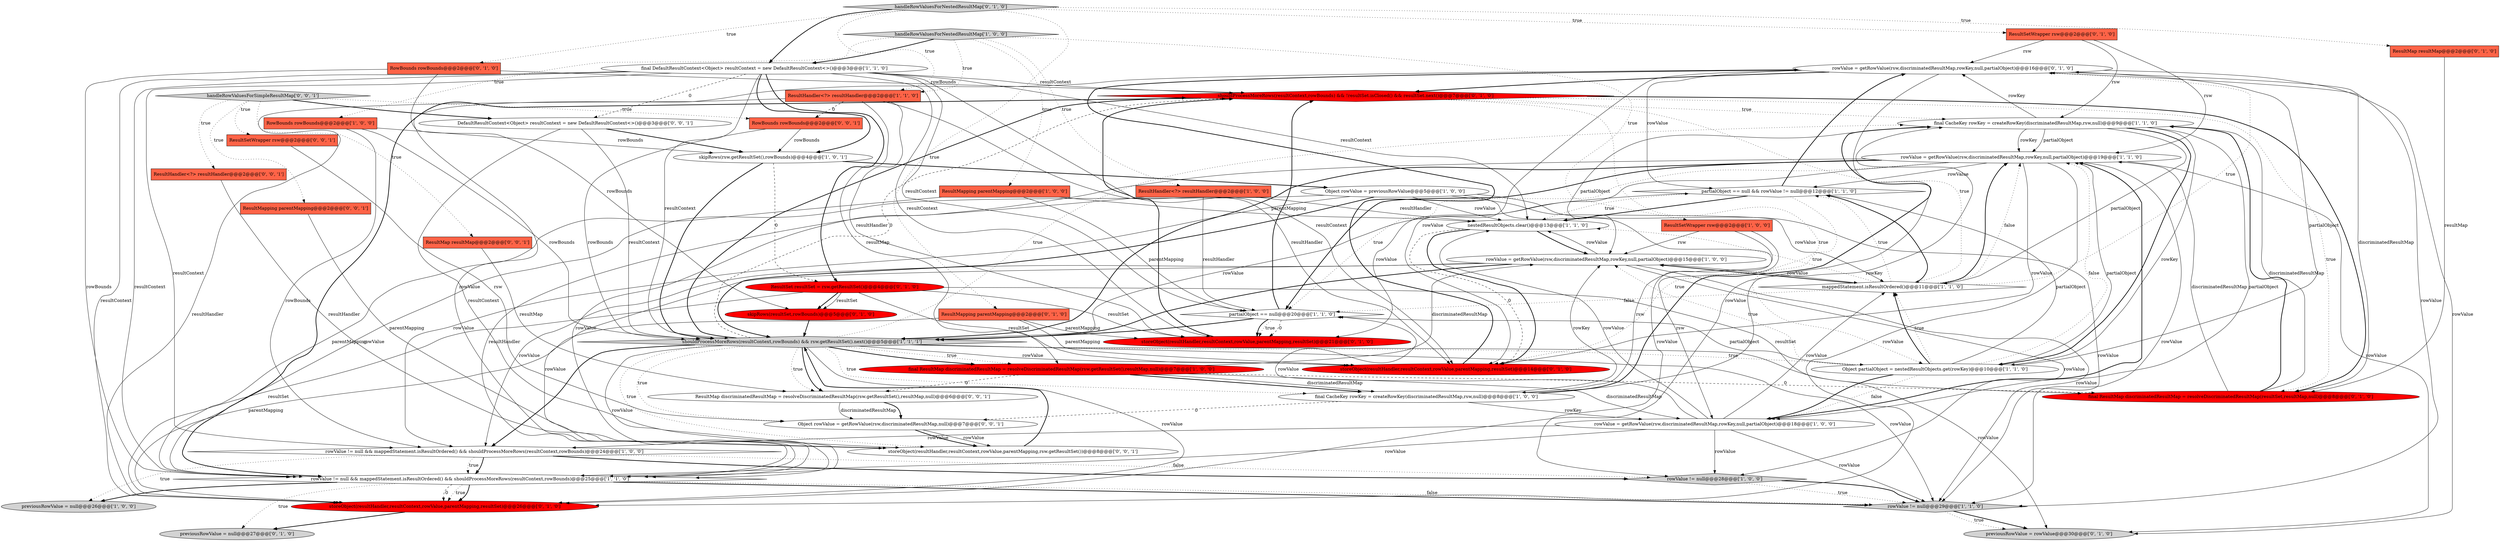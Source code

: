 digraph {
26 [style = filled, label = "previousRowValue = null@@@27@@@['0', '1', '0']", fillcolor = lightgray, shape = ellipse image = "AAA0AAABBB2BBB"];
17 [style = filled, label = "rowValue != null@@@29@@@['1', '1', '0']", fillcolor = lightgray, shape = diamond image = "AAA0AAABBB1BBB"];
27 [style = filled, label = "rowValue = getRowValue(rsw,discriminatedResultMap,rowKey,null,partialObject)@@@16@@@['0', '1', '0']", fillcolor = white, shape = ellipse image = "AAA0AAABBB2BBB"];
2 [style = filled, label = "skipRows(rsw.getResultSet(),rowBounds)@@@4@@@['1', '0', '1']", fillcolor = white, shape = ellipse image = "AAA0AAABBB1BBB"];
42 [style = filled, label = "storeObject(resultHandler,resultContext,rowValue,parentMapping,rsw.getResultSet())@@@8@@@['0', '0', '1']", fillcolor = white, shape = ellipse image = "AAA0AAABBB3BBB"];
30 [style = filled, label = "ResultMapping parentMapping@@@2@@@['0', '1', '0']", fillcolor = tomato, shape = box image = "AAA0AAABBB2BBB"];
43 [style = filled, label = "DefaultResultContext<Object> resultContext = new DefaultResultContext<>()@@@3@@@['0', '0', '1']", fillcolor = white, shape = ellipse image = "AAA0AAABBB3BBB"];
32 [style = filled, label = "previousRowValue = rowValue@@@30@@@['0', '1', '0']", fillcolor = lightgray, shape = ellipse image = "AAA0AAABBB2BBB"];
34 [style = filled, label = "handleRowValuesForNestedResultMap['0', '1', '0']", fillcolor = lightgray, shape = diamond image = "AAA0AAABBB2BBB"];
15 [style = filled, label = "final CacheKey rowKey = createRowKey(discriminatedResultMap,rsw,null)@@@9@@@['1', '1', '0']", fillcolor = white, shape = ellipse image = "AAA0AAABBB1BBB"];
44 [style = filled, label = "ResultMap discriminatedResultMap = resolveDiscriminatedResultMap(rsw.getResultSet(),resultMap,null)@@@6@@@['0', '0', '1']", fillcolor = white, shape = ellipse image = "AAA0AAABBB3BBB"];
6 [style = filled, label = "rowValue != null@@@28@@@['1', '0', '0']", fillcolor = lightgray, shape = diamond image = "AAA0AAABBB1BBB"];
7 [style = filled, label = "ResultMapping parentMapping@@@2@@@['1', '0', '0']", fillcolor = tomato, shape = box image = "AAA0AAABBB1BBB"];
19 [style = filled, label = "rowValue != null && mappedStatement.isResultOrdered() && shouldProcessMoreRows(resultContext,rowBounds)@@@24@@@['1', '0', '0']", fillcolor = white, shape = diamond image = "AAA0AAABBB1BBB"];
37 [style = filled, label = "storeObject(resultHandler,resultContext,rowValue,parentMapping,resultSet)@@@26@@@['0', '1', '0']", fillcolor = red, shape = ellipse image = "AAA1AAABBB2BBB"];
10 [style = filled, label = "rowValue = getRowValue(rsw,discriminatedResultMap,rowKey,null,partialObject)@@@18@@@['1', '0', '0']", fillcolor = white, shape = ellipse image = "AAA0AAABBB1BBB"];
22 [style = filled, label = "final ResultMap discriminatedResultMap = resolveDiscriminatedResultMap(rsw.getResultSet(),resultMap,null)@@@7@@@['1', '0', '0']", fillcolor = red, shape = ellipse image = "AAA1AAABBB1BBB"];
33 [style = filled, label = "shouldProcessMoreRows(resultContext,rowBounds) && !resultSet.isClosed() && resultSet.next()@@@7@@@['0', '1', '0']", fillcolor = red, shape = diamond image = "AAA1AAABBB2BBB"];
8 [style = filled, label = "mappedStatement.isResultOrdered()@@@11@@@['1', '1', '0']", fillcolor = white, shape = diamond image = "AAA0AAABBB1BBB"];
25 [style = filled, label = "previousRowValue = null@@@26@@@['1', '0', '0']", fillcolor = lightgray, shape = ellipse image = "AAA0AAABBB1BBB"];
40 [style = filled, label = "storeObject(resultHandler,resultContext,rowValue,parentMapping,resultSet)@@@21@@@['0', '1', '0']", fillcolor = red, shape = ellipse image = "AAA1AAABBB2BBB"];
49 [style = filled, label = "RowBounds rowBounds@@@2@@@['0', '0', '1']", fillcolor = tomato, shape = box image = "AAA0AAABBB3BBB"];
38 [style = filled, label = "final ResultMap discriminatedResultMap = resolveDiscriminatedResultMap(resultSet,resultMap,null)@@@8@@@['0', '1', '0']", fillcolor = red, shape = ellipse image = "AAA1AAABBB2BBB"];
9 [style = filled, label = "partialObject == null && rowValue != null@@@12@@@['1', '1', '0']", fillcolor = white, shape = diamond image = "AAA0AAABBB1BBB"];
24 [style = filled, label = "partialObject == null@@@20@@@['1', '1', '0']", fillcolor = white, shape = diamond image = "AAA0AAABBB1BBB"];
21 [style = filled, label = "Object partialObject = nestedResultObjects.get(rowKey)@@@10@@@['1', '1', '0']", fillcolor = white, shape = ellipse image = "AAA0AAABBB1BBB"];
0 [style = filled, label = "final CacheKey rowKey = createRowKey(discriminatedResultMap,rsw,null)@@@8@@@['1', '0', '0']", fillcolor = white, shape = ellipse image = "AAA0AAABBB1BBB"];
47 [style = filled, label = "handleRowValuesForSimpleResultMap['0', '0', '1']", fillcolor = lightgray, shape = diamond image = "AAA0AAABBB3BBB"];
48 [style = filled, label = "ResultSetWrapper rsw@@@2@@@['0', '0', '1']", fillcolor = tomato, shape = box image = "AAA0AAABBB3BBB"];
23 [style = filled, label = "rowValue = getRowValue(rsw,discriminatedResultMap,rowKey,null,partialObject)@@@15@@@['1', '0', '0']", fillcolor = white, shape = ellipse image = "AAA0AAABBB1BBB"];
29 [style = filled, label = "ResultSetWrapper rsw@@@2@@@['0', '1', '0']", fillcolor = tomato, shape = box image = "AAA0AAABBB2BBB"];
4 [style = filled, label = "ResultSetWrapper rsw@@@2@@@['1', '0', '0']", fillcolor = tomato, shape = box image = "AAA0AAABBB1BBB"];
20 [style = filled, label = "ResultHandler<?> resultHandler@@@2@@@['1', '1', '0']", fillcolor = tomato, shape = box image = "AAA0AAABBB1BBB"];
35 [style = filled, label = "ResultSet resultSet = rsw.getResultSet()@@@4@@@['0', '1', '0']", fillcolor = red, shape = ellipse image = "AAA1AAABBB2BBB"];
50 [style = filled, label = "Object rowValue = getRowValue(rsw,discriminatedResultMap,null)@@@7@@@['0', '0', '1']", fillcolor = white, shape = ellipse image = "AAA0AAABBB3BBB"];
45 [style = filled, label = "ResultHandler<?> resultHandler@@@2@@@['0', '0', '1']", fillcolor = tomato, shape = box image = "AAA0AAABBB3BBB"];
3 [style = filled, label = "rowValue = getRowValue(rsw,discriminatedResultMap,rowKey,null,partialObject)@@@19@@@['1', '1', '0']", fillcolor = white, shape = ellipse image = "AAA0AAABBB1BBB"];
11 [style = filled, label = "final DefaultResultContext<Object> resultContext = new DefaultResultContext<>()@@@3@@@['1', '1', '0']", fillcolor = white, shape = ellipse image = "AAA0AAABBB1BBB"];
28 [style = filled, label = "skipRows(resultSet,rowBounds)@@@5@@@['0', '1', '0']", fillcolor = red, shape = ellipse image = "AAA1AAABBB2BBB"];
46 [style = filled, label = "ResultMapping parentMapping@@@2@@@['0', '0', '1']", fillcolor = tomato, shape = box image = "AAA0AAABBB3BBB"];
14 [style = filled, label = "ResultHandler<?> resultHandler@@@2@@@['1', '0', '0']", fillcolor = tomato, shape = box image = "AAA0AAABBB1BBB"];
13 [style = filled, label = "Object rowValue = previousRowValue@@@5@@@['1', '0', '0']", fillcolor = white, shape = ellipse image = "AAA0AAABBB1BBB"];
18 [style = filled, label = "handleRowValuesForNestedResultMap['1', '0', '0']", fillcolor = lightgray, shape = diamond image = "AAA0AAABBB1BBB"];
36 [style = filled, label = "ResultMap resultMap@@@2@@@['0', '1', '0']", fillcolor = tomato, shape = box image = "AAA0AAABBB2BBB"];
5 [style = filled, label = "RowBounds rowBounds@@@2@@@['1', '0', '0']", fillcolor = tomato, shape = box image = "AAA0AAABBB1BBB"];
1 [style = filled, label = "rowValue != null && mappedStatement.isResultOrdered() && shouldProcessMoreRows(resultContext,rowBounds)@@@25@@@['1', '1', '0']", fillcolor = white, shape = diamond image = "AAA0AAABBB1BBB"];
12 [style = filled, label = "shouldProcessMoreRows(resultContext,rowBounds) && rsw.getResultSet().next()@@@5@@@['1', '1', '1']", fillcolor = lightgray, shape = diamond image = "AAA0AAABBB1BBB"];
39 [style = filled, label = "RowBounds rowBounds@@@2@@@['0', '1', '0']", fillcolor = tomato, shape = box image = "AAA0AAABBB2BBB"];
16 [style = filled, label = "nestedResultObjects.clear()@@@13@@@['1', '1', '0']", fillcolor = white, shape = ellipse image = "AAA0AAABBB1BBB"];
31 [style = filled, label = "storeObject(resultHandler,resultContext,rowValue,parentMapping,resultSet)@@@14@@@['0', '1', '0']", fillcolor = red, shape = ellipse image = "AAA1AAABBB2BBB"];
41 [style = filled, label = "ResultMap resultMap@@@2@@@['0', '0', '1']", fillcolor = tomato, shape = box image = "AAA0AAABBB3BBB"];
38->27 [style = solid, label="discriminatedResultMap"];
22->44 [style = dashed, label="0"];
21->10 [style = bold, label=""];
23->17 [style = solid, label="rowValue"];
12->44 [style = bold, label=""];
16->31 [style = dashed, label="0"];
3->24 [style = bold, label=""];
12->31 [style = solid, label="rowValue"];
36->38 [style = solid, label="resultMap"];
35->37 [style = solid, label="resultSet"];
15->21 [style = bold, label=""];
21->8 [style = dotted, label="true"];
8->16 [style = dotted, label="true"];
49->12 [style = solid, label="rowBounds"];
21->8 [style = bold, label=""];
12->15 [style = dotted, label="true"];
34->29 [style = dotted, label="true"];
21->3 [style = dotted, label="false"];
12->42 [style = dotted, label="true"];
23->6 [style = solid, label="rowValue"];
18->20 [style = dotted, label="true"];
30->37 [style = solid, label="parentMapping"];
34->20 [style = dotted, label="true"];
38->15 [style = bold, label=""];
43->42 [style = solid, label="resultContext"];
12->21 [style = dotted, label="true"];
0->15 [style = bold, label=""];
41->44 [style = solid, label="resultMap"];
9->16 [style = bold, label=""];
13->1 [style = solid, label="rowValue"];
39->1 [style = solid, label="rowBounds"];
30->31 [style = solid, label="parentMapping"];
27->32 [style = solid, label="rowValue"];
0->23 [style = solid, label="rowKey"];
19->1 [style = bold, label=""];
15->21 [style = solid, label="rowKey"];
10->6 [style = solid, label="rowValue"];
22->0 [style = bold, label=""];
4->0 [style = solid, label="rsw"];
18->14 [style = dotted, label="true"];
35->31 [style = solid, label="resultSet"];
12->32 [style = solid, label="rowValue"];
21->23 [style = dotted, label="true"];
47->46 [style = dotted, label="true"];
20->31 [style = solid, label="resultHandler"];
12->9 [style = solid, label="rowValue"];
22->38 [style = dashed, label="0"];
11->37 [style = solid, label="resultContext"];
23->12 [style = bold, label=""];
11->43 [style = dashed, label="0"];
15->8 [style = solid, label="partialObject"];
27->9 [style = solid, label="rowValue"];
27->33 [style = bold, label=""];
0->10 [style = solid, label="rowKey"];
27->31 [style = solid, label="rowValue"];
12->37 [style = solid, label="rowValue"];
15->3 [style = solid, label="partialObject"];
12->22 [style = bold, label=""];
49->2 [style = solid, label="rowBounds"];
10->16 [style = solid, label="rowValue"];
23->1 [style = solid, label="rowValue"];
29->27 [style = solid, label="rsw"];
29->15 [style = solid, label="rsw"];
20->37 [style = solid, label="resultHandler"];
8->23 [style = bold, label=""];
3->31 [style = solid, label="rowValue"];
30->40 [style = solid, label="parentMapping"];
37->26 [style = bold, label=""];
21->9 [style = solid, label="partialObject"];
5->12 [style = solid, label="rowBounds"];
0->15 [style = solid, label="rowKey"];
21->27 [style = solid, label="partialObject"];
3->9 [style = solid, label="rowValue"];
18->11 [style = bold, label=""];
27->17 [style = solid, label="rowValue"];
12->44 [style = dotted, label="true"];
39->33 [style = solid, label="rowBounds"];
14->24 [style = solid, label="resultHandler"];
8->24 [style = dotted, label="false"];
15->10 [style = solid, label="partialObject"];
9->31 [style = dotted, label="true"];
3->37 [style = solid, label="rowValue"];
44->50 [style = bold, label=""];
47->43 [style = bold, label=""];
24->40 [style = dashed, label="0"];
24->40 [style = bold, label=""];
21->10 [style = dotted, label="false"];
19->6 [style = bold, label=""];
23->19 [style = solid, label="rowValue"];
1->17 [style = bold, label=""];
12->50 [style = dotted, label="true"];
47->49 [style = dotted, label="true"];
35->28 [style = bold, label=""];
12->22 [style = dotted, label="true"];
3->32 [style = solid, label="rowValue"];
1->26 [style = dotted, label="true"];
3->17 [style = solid, label="rowValue"];
7->1 [style = solid, label="parentMapping"];
13->12 [style = bold, label=""];
47->41 [style = dotted, label="true"];
50->42 [style = solid, label="rowValue"];
31->27 [style = bold, label=""];
20->40 [style = solid, label="resultHandler"];
20->49 [style = dashed, label="0"];
11->1 [style = solid, label="resultContext"];
12->33 [style = bold, label=""];
35->28 [style = solid, label="resultSet"];
12->0 [style = dotted, label="true"];
18->5 [style = dotted, label="true"];
10->17 [style = solid, label="rowValue"];
33->38 [style = dotted, label="true"];
11->19 [style = solid, label="resultContext"];
0->50 [style = dashed, label="0"];
10->8 [style = solid, label="rowValue"];
10->1 [style = solid, label="rowValue"];
6->17 [style = bold, label=""];
19->1 [style = dotted, label="true"];
1->37 [style = dashed, label="0"];
24->12 [style = bold, label=""];
12->33 [style = dashed, label="0"];
11->12 [style = solid, label="resultContext"];
18->7 [style = dotted, label="true"];
47->48 [style = dotted, label="true"];
45->42 [style = solid, label="resultHandler"];
2->35 [style = dashed, label="0"];
35->38 [style = solid, label="resultSet"];
34->36 [style = dotted, label="true"];
8->3 [style = bold, label=""];
11->40 [style = solid, label="resultContext"];
13->6 [style = solid, label="rowValue"];
43->2 [style = bold, label=""];
16->23 [style = bold, label=""];
21->24 [style = solid, label="partialObject"];
3->12 [style = bold, label=""];
28->12 [style = bold, label=""];
14->16 [style = solid, label="resultHandler"];
4->23 [style = solid, label="rsw"];
3->24 [style = dotted, label="true"];
34->39 [style = dotted, label="true"];
9->27 [style = bold, label=""];
22->10 [style = solid, label="discriminatedResultMap"];
24->33 [style = bold, label=""];
11->33 [style = solid, label="resultContext"];
5->2 [style = solid, label="rowBounds"];
40->33 [style = bold, label=""];
33->21 [style = dotted, label="true"];
13->8 [style = solid, label="rowValue"];
46->42 [style = solid, label="parentMapping"];
50->42 [style = bold, label=""];
10->19 [style = solid, label="rowValue"];
16->31 [style = bold, label=""];
11->31 [style = solid, label="resultContext"];
15->3 [style = solid, label="rowKey"];
38->3 [style = solid, label="discriminatedResultMap"];
33->8 [style = dotted, label="true"];
8->9 [style = dotted, label="true"];
9->16 [style = dotted, label="true"];
1->37 [style = dotted, label="true"];
3->1 [style = solid, label="rowValue"];
24->40 [style = dotted, label="true"];
34->30 [style = dotted, label="true"];
1->25 [style = bold, label=""];
38->15 [style = solid, label="discriminatedResultMap"];
39->28 [style = solid, label="rowBounds"];
27->1 [style = solid, label="rowValue"];
22->23 [style = solid, label="discriminatedResultMap"];
1->37 [style = bold, label=""];
27->37 [style = solid, label="rowValue"];
19->25 [style = dotted, label="true"];
8->3 [style = dotted, label="false"];
15->23 [style = solid, label="partialObject"];
12->1 [style = solid, label="rowValue"];
1->17 [style = dotted, label="false"];
4->10 [style = solid, label="rsw"];
47->45 [style = dotted, label="true"];
29->3 [style = solid, label="rsw"];
12->17 [style = solid, label="rowValue"];
48->50 [style = solid, label="rsw"];
10->3 [style = bold, label=""];
14->1 [style = solid, label="resultHandler"];
15->27 [style = solid, label="rowKey"];
35->40 [style = solid, label="resultSet"];
33->1 [style = bold, label=""];
42->12 [style = bold, label=""];
17->32 [style = bold, label=""];
22->0 [style = solid, label="discriminatedResultMap"];
17->32 [style = dotted, label="true"];
13->19 [style = solid, label="rowValue"];
20->22 [style = solid, label="resultMap"];
11->2 [style = bold, label=""];
11->35 [style = bold, label=""];
34->11 [style = bold, label=""];
23->8 [style = solid, label="rowValue"];
2->12 [style = bold, label=""];
6->17 [style = dotted, label="true"];
2->13 [style = bold, label=""];
3->40 [style = solid, label="rowValue"];
13->16 [style = solid, label="rowValue"];
5->19 [style = solid, label="rowBounds"];
11->16 [style = solid, label="resultContext"];
43->12 [style = solid, label="resultContext"];
13->17 [style = solid, label="rowValue"];
33->15 [style = dotted, label="true"];
8->9 [style = bold, label=""];
23->16 [style = solid, label="rowValue"];
21->3 [style = solid, label="partialObject"];
33->38 [style = bold, label=""];
10->24 [style = solid, label="rowValue"];
7->24 [style = solid, label="parentMapping"];
18->4 [style = dotted, label="true"];
8->27 [style = dotted, label="true"];
7->16 [style = solid, label="parentMapping"];
12->19 [style = bold, label=""];
11->24 [style = solid, label="resultContext"];
19->6 [style = dotted, label="false"];
44->50 [style = solid, label="discriminatedResultMap"];
}
